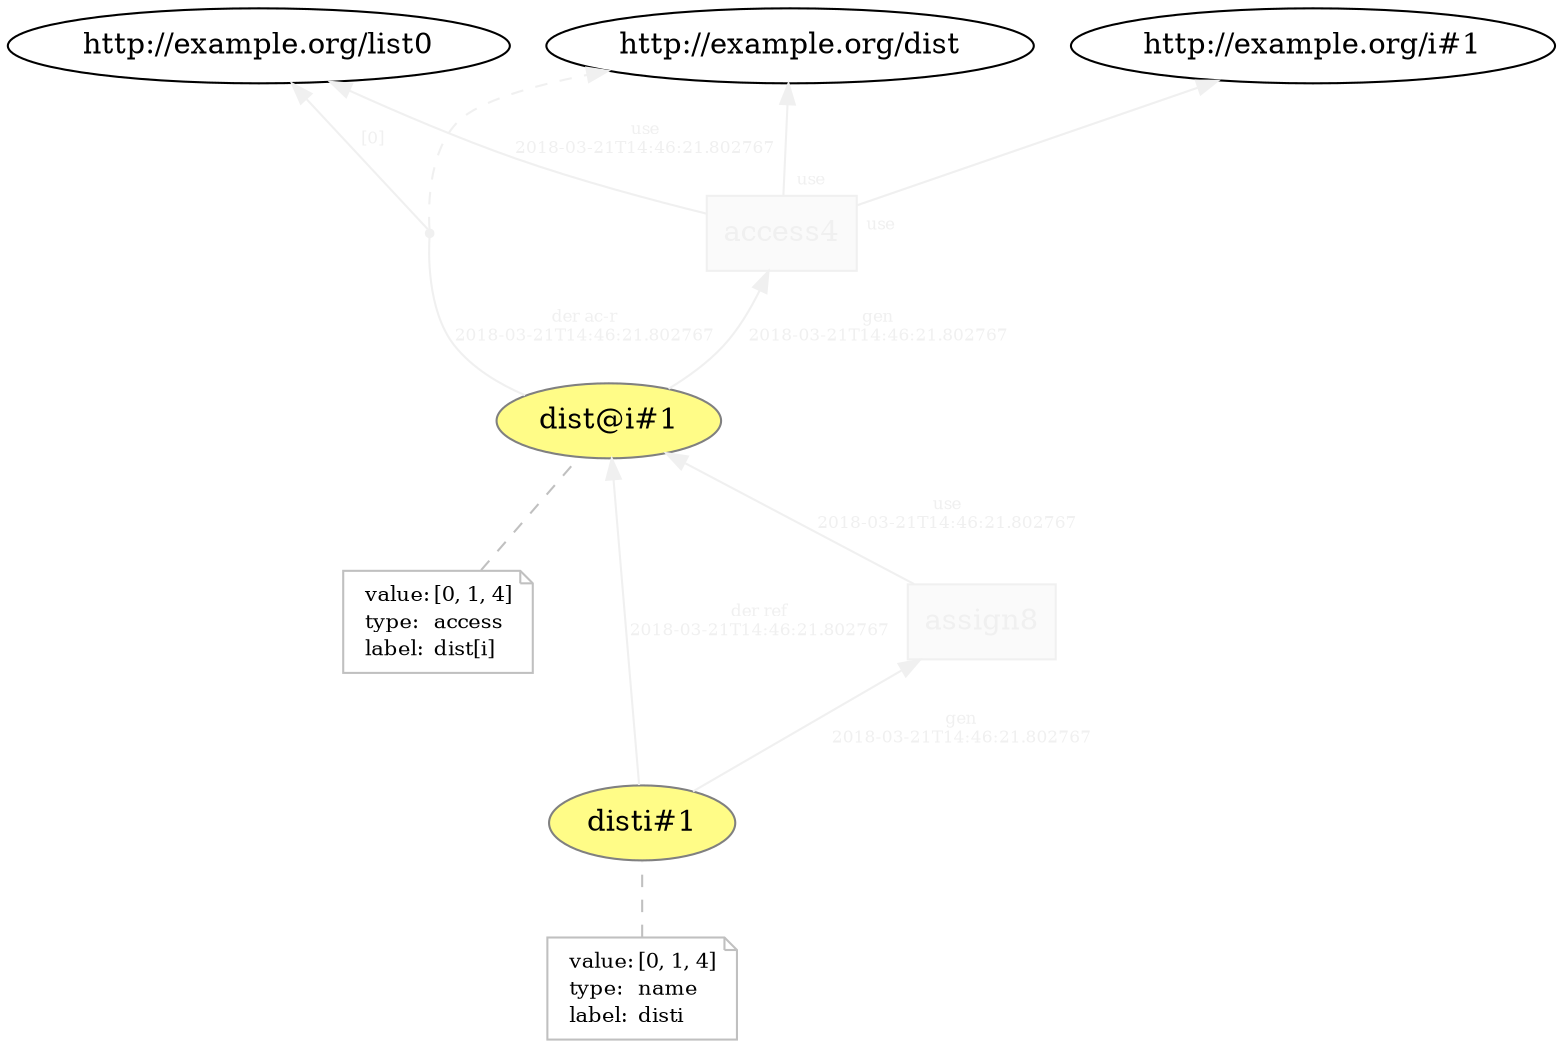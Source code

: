 digraph "PROV" { size="16,12"; rankdir="BT";
"http://example.org/dist@i#1" [fillcolor="#FFFC87",color="#808080",style="filled",label="dist@i#1",URL="http://example.org/dist@i#1"]
"-attrs0" [color="gray",shape="note",fontsize="10",fontcolor="black",label=<<TABLE cellpadding="0" border="0">
	<TR>
	    <TD align="left">value:</TD>
	    <TD align="left">[0, 1, 4]</TD>
	</TR>
	<TR>
	    <TD align="left">type:</TD>
	    <TD align="left">access</TD>
	</TR>
	<TR>
	    <TD align="left">label:</TD>
	    <TD align="left">dist[i]</TD>
	</TR>
</TABLE>>]
"-attrs0" -> "http://example.org/dist@i#1" [color="gray",style="dashed",arrowhead="none"]
"http://example.org/access4" [fillcolor="#FAFAFA",color="#F0F0F0",shape="polygon",sides="4",style="filled",fontcolor="#F0F0F0",label="access4",URL="http://example.org/access4"]
"bn0" [shape="point",label="",fontcolor="#F0F0F0",color="#F0F0F0"]
"http://example.org/dist@i#1" -> "bn0" [fontsize="8",distance="1.5",angle="60.0",rotation="20",label="der ac-r
2018-03-21T14:46:21.802767",arrowhead="none",fontcolor="#F0F0F0",color="#F0F0F0"]
"bn0" -> "http://example.org/dist" [style="dashed",fontcolor="#F0F0F0",color="#F0F0F0"]
"bn0" -> "http://example.org/list0" [fontsize="8",distance="1.5",angle="60.0",rotation="20",label="[0]",fontcolor="#F0F0F0",color="#F0F0F0"]
"http://example.org/access4" -> "http://example.org/dist" [labelfontsize="8",labeldistance="1.5",labelangle="60.0",rotation="20",taillabel="use",fontcolor="#F0F0F0",color="#F0F0F0"]
"http://example.org/access4" -> "http://example.org/i#1" [labelfontsize="8",labeldistance="1.5",labelangle="60.0",rotation="20",taillabel="use",fontcolor="#F0F0F0",color="#F0F0F0"]
"http://example.org/disti#1" [fillcolor="#FFFC87",color="#808080",style="filled",label="disti#1",URL="http://example.org/disti#1"]
"-attrs1" [color="gray",shape="note",fontsize="10",fontcolor="black",label=<<TABLE cellpadding="0" border="0">
	<TR>
	    <TD align="left">value:</TD>
	    <TD align="left">[0, 1, 4]</TD>
	</TR>
	<TR>
	    <TD align="left">type:</TD>
	    <TD align="left">name</TD>
	</TR>
	<TR>
	    <TD align="left">label:</TD>
	    <TD align="left">disti</TD>
	</TR>
</TABLE>>]
"-attrs1" -> "http://example.org/disti#1" [color="gray",style="dashed",arrowhead="none"]
"http://example.org/assign8" [fillcolor="#FAFAFA",color="#F0F0F0",shape="polygon",sides="4",style="filled",fontcolor="#F0F0F0",label="assign8",URL="http://example.org/assign8"]
"http://example.org/disti#1" -> "http://example.org/dist@i#1" [fontsize="8",distance="1.5",angle="60.0",rotation="20",label="der ref
2018-03-21T14:46:21.802767",fontcolor="#F0F0F0",color="#F0F0F0"]
"http://example.org/assign8" -> "http://example.org/dist@i#1" [fontsize="8",distance="1.5",angle="60.0",rotation="20",label="use
2018-03-21T14:46:21.802767",fontcolor="#F0F0F0",color="#F0F0F0"]
"http://example.org/access4" -> "http://example.org/list0" [fontsize="8",distance="1.5",angle="60.0",rotation="20",label="use
2018-03-21T14:46:21.802767",fontcolor="#F0F0F0",color="#F0F0F0"]
"http://example.org/disti#1" -> "http://example.org/assign8" [fontsize="8",distance="1.5",angle="60.0",rotation="20",label="gen
2018-03-21T14:46:21.802767",fontcolor="#F0F0F0",color="#F0F0F0"]
"http://example.org/dist@i#1" -> "http://example.org/access4" [fontsize="8",distance="1.5",angle="60.0",rotation="20",label="gen
2018-03-21T14:46:21.802767",fontcolor="#F0F0F0",color="#F0F0F0"]
}